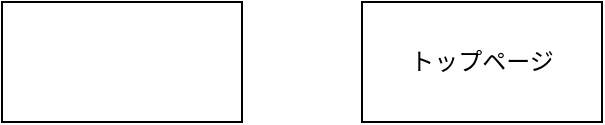 <mxfile version="13.10.0" type="embed">
    <diagram id="kL6MLySq420Zud46eieA" name="ページ1">
        <mxGraphModel dx="690" dy="635" grid="1" gridSize="10" guides="1" tooltips="1" connect="1" arrows="1" fold="1" page="1" pageScale="1" pageWidth="827" pageHeight="1169" math="0" shadow="0">
            <root>
                <mxCell id="0"/>
                <mxCell id="1" parent="0"/>
                <mxCell id="3" value="トップページ" style="rounded=0;whiteSpace=wrap;html=1;" vertex="1" parent="1">
                    <mxGeometry x="290" y="300" width="120" height="60" as="geometry"/>
                </mxCell>
                <mxCell id="4" value="" style="rounded=0;whiteSpace=wrap;html=1;" vertex="1" parent="1">
                    <mxGeometry x="110" y="300" width="120" height="60" as="geometry"/>
                </mxCell>
            </root>
        </mxGraphModel>
    </diagram>
</mxfile>
